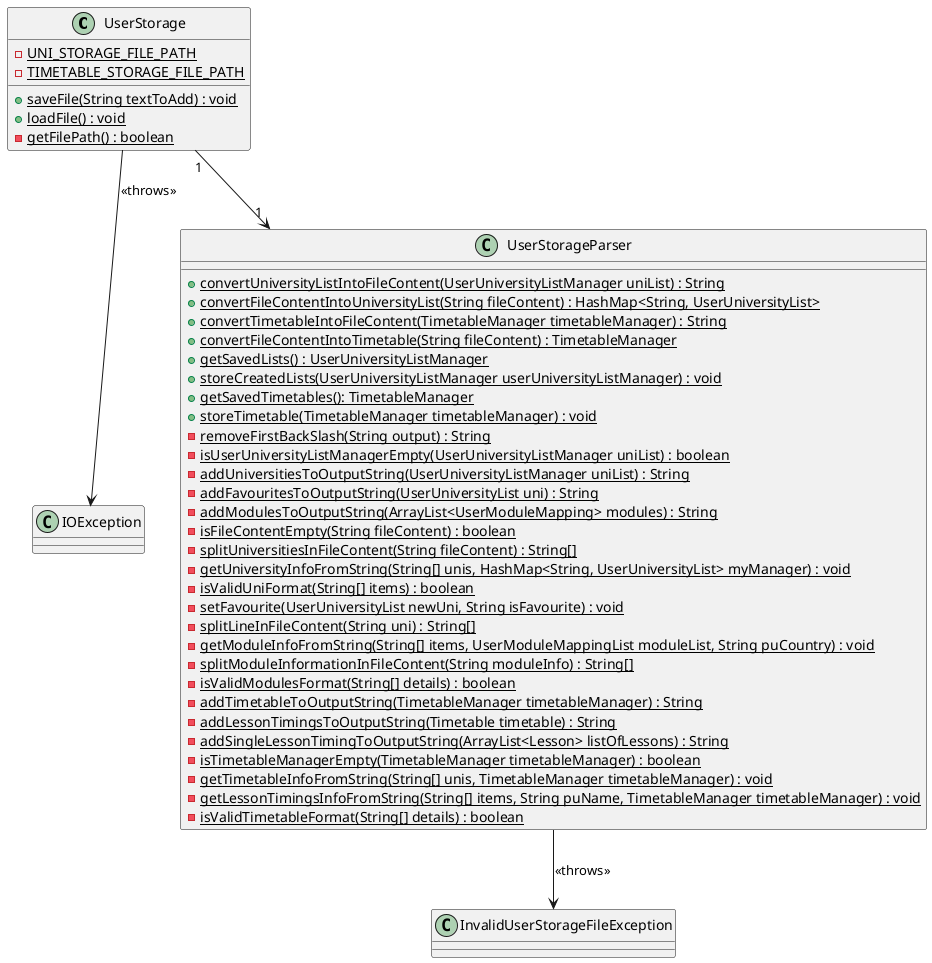 @startuml

class UserStorage {
    {static} - UNI_STORAGE_FILE_PATH
    {static} - TIMETABLE_STORAGE_FILE_PATH

    {static} + saveFile(String textToAdd) : void
    {static} + loadFile() : void
    {static} - getFilePath() : boolean
}

class IOException {

}

class UserStorageParser {
    {static} + convertUniversityListIntoFileContent(UserUniversityListManager uniList) : String
    {static} + convertFileContentIntoUniversityList(String fileContent) : HashMap<String, UserUniversityList>
    {static} + convertTimetableIntoFileContent(TimetableManager timetableManager) : String
    {static} + convertFileContentIntoTimetable(String fileContent) : TimetableManager
    {static} + getSavedLists() : UserUniversityListManager
    {static} + storeCreatedLists(UserUniversityListManager userUniversityListManager) : void
    {static} + getSavedTimetables(): TimetableManager
    {static} + storeTimetable(TimetableManager timetableManager) : void
    {static} - removeFirstBackSlash(String output) : String
    {static} - isUserUniversityListManagerEmpty(UserUniversityListManager uniList) : boolean
    {static} - addUniversitiesToOutputString(UserUniversityListManager uniList) : String
    {static} - addFavouritesToOutputString(UserUniversityList uni) : String
    {static} - addModulesToOutputString(ArrayList<UserModuleMapping> modules) : String
    {static} - isFileContentEmpty(String fileContent) : boolean
    {static} - splitUniversitiesInFileContent(String fileContent) : String[]
    {static} - getUniversityInfoFromString(String[] unis, HashMap<String, UserUniversityList> myManager) : void
    {static} - isValidUniFormat(String[] items) : boolean
    {static} - setFavourite(UserUniversityList newUni, String isFavourite) : void
    {static} - splitLineInFileContent(String uni) : String[]
    {static} - getModuleInfoFromString(String[] items, UserModuleMappingList moduleList, String puCountry) : void
    {static} - splitModuleInformationInFileContent(String moduleInfo) : String[]
    {static} - isValidModulesFormat(String[] details) : boolean
    {static} - addTimetableToOutputString(TimetableManager timetableManager) : String
    {static} - addLessonTimingsToOutputString(Timetable timetable) : String
    {static} - addSingleLessonTimingToOutputString(ArrayList<Lesson> listOfLessons) : String
    {static} - isTimetableManagerEmpty(TimetableManager timetableManager) : boolean
    {static} - getTimetableInfoFromString(String[] unis, TimetableManager timetableManager) : void
    {static} - getLessonTimingsInfoFromString(String[] items, String puName, TimetableManager timetableManager) : void
    {static} - isValidTimetableFormat(String[] details) : boolean
}

class InvalidUserStorageFileException {

}

UserStorage --> IOException : <<throws>>
UserStorage "1" --> "1" UserStorageParser
UserStorageParser --> InvalidUserStorageFileException : << throws>>
@enduml